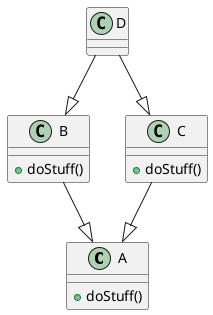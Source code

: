 @startuml
class A{
    + doStuff()
}

class B{
    + doStuff()
}

class C{
    + doStuff()
}


B --|> A
C --|> A
D --|> B
D --|> C
@enduml
